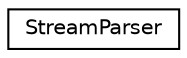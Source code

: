 digraph "Graphical Class Hierarchy"
{
  edge [fontname="Helvetica",fontsize="10",labelfontname="Helvetica",labelfontsize="10"];
  node [fontname="Helvetica",fontsize="10",shape=record];
  rankdir="LR";
  Node1 [label="StreamParser",height=0.2,width=0.4,color="black", fillcolor="white", style="filled",URL="$classStreamParser.html"];
}
